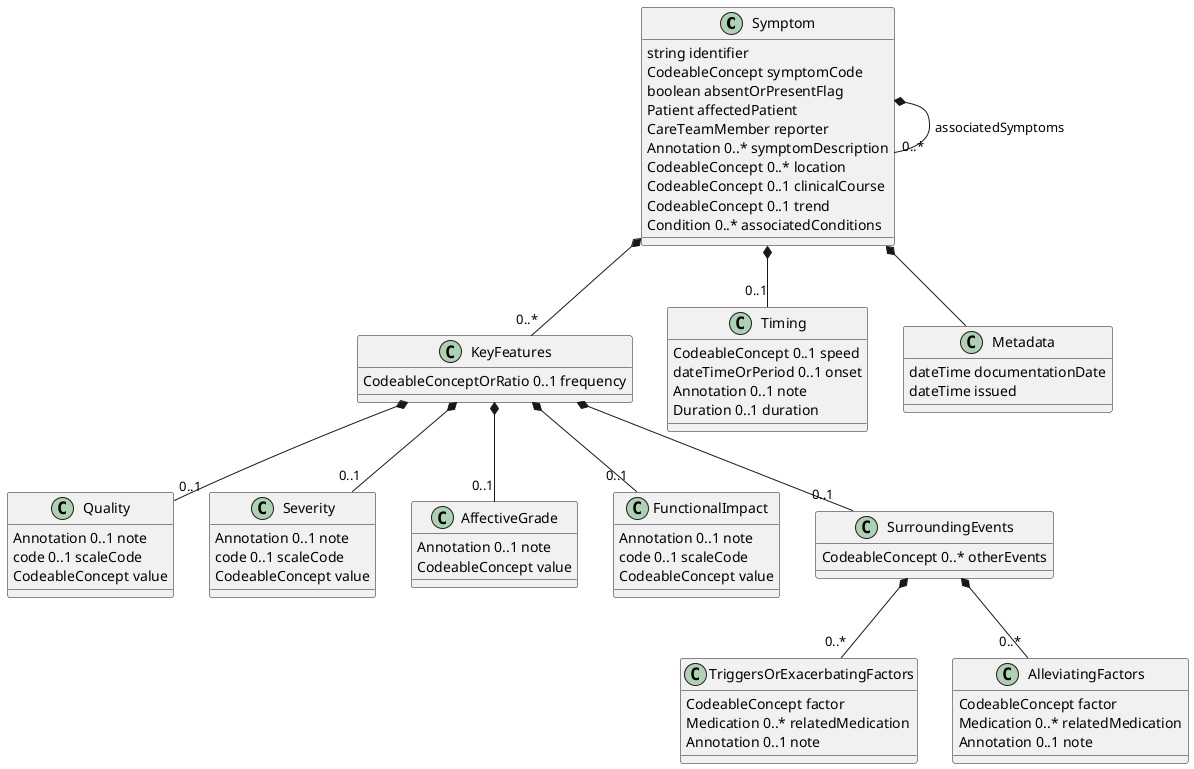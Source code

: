 @startuml
class Symptom {
  string identifier
  CodeableConcept symptomCode
  boolean absentOrPresentFlag
  Patient affectedPatient
  CareTeamMember reporter
  Annotation 0..* symptomDescription
  CodeableConcept 0..* location
  CodeableConcept 0..1 clinicalCourse
  CodeableConcept 0..1 trend
  Condition 0..* associatedConditions
}
Symptom *-- "0..*" Symptom : associatedSymptoms
Symptom *-- "0..*" KeyFeatures
class KeyFeatures {
  CodeableConceptOrRatio 0..1 frequency
}
KeyFeatures *-- "0..1" Quality
class Quality {
  Annotation 0..1 note
  code 0..1 scaleCode
  CodeableConcept value
}
KeyFeatures *-- "0..1" Severity
class Severity {
  Annotation 0..1 note
  code 0..1 scaleCode
  CodeableConcept value
}
KeyFeatures *-- "0..1" AffectiveGrade
class AffectiveGrade {
  Annotation 0..1 note
  CodeableConcept value
}
KeyFeatures *-- "0..1" FunctionalImpact
class FunctionalImpact {
  Annotation 0..1 note
  code 0..1 scaleCode
  CodeableConcept value
}
KeyFeatures *-- "0..1" SurroundingEvents
class SurroundingEvents {
  CodeableConcept 0..* otherEvents
}
SurroundingEvents *-- "0..*" TriggersOrExacerbatingFactors
class TriggersOrExacerbatingFactors {
  CodeableConcept factor
  Medication 0..* relatedMedication
  Annotation 0..1 note
}
SurroundingEvents *-- "0..*" AlleviatingFactors
class AlleviatingFactors {
  CodeableConcept factor
  Medication 0..* relatedMedication
  Annotation 0..1 note
}

Symptom *-- "0..1" Timing
class Timing {
  CodeableConcept 0..1 speed
  dateTimeOrPeriod 0..1 onset
  Annotation 0..1 note
  Duration 0..1 duration
}

Symptom *-- Metadata
class Metadata {
dateTime documentationDate
dateTime issued
}

@enduml
